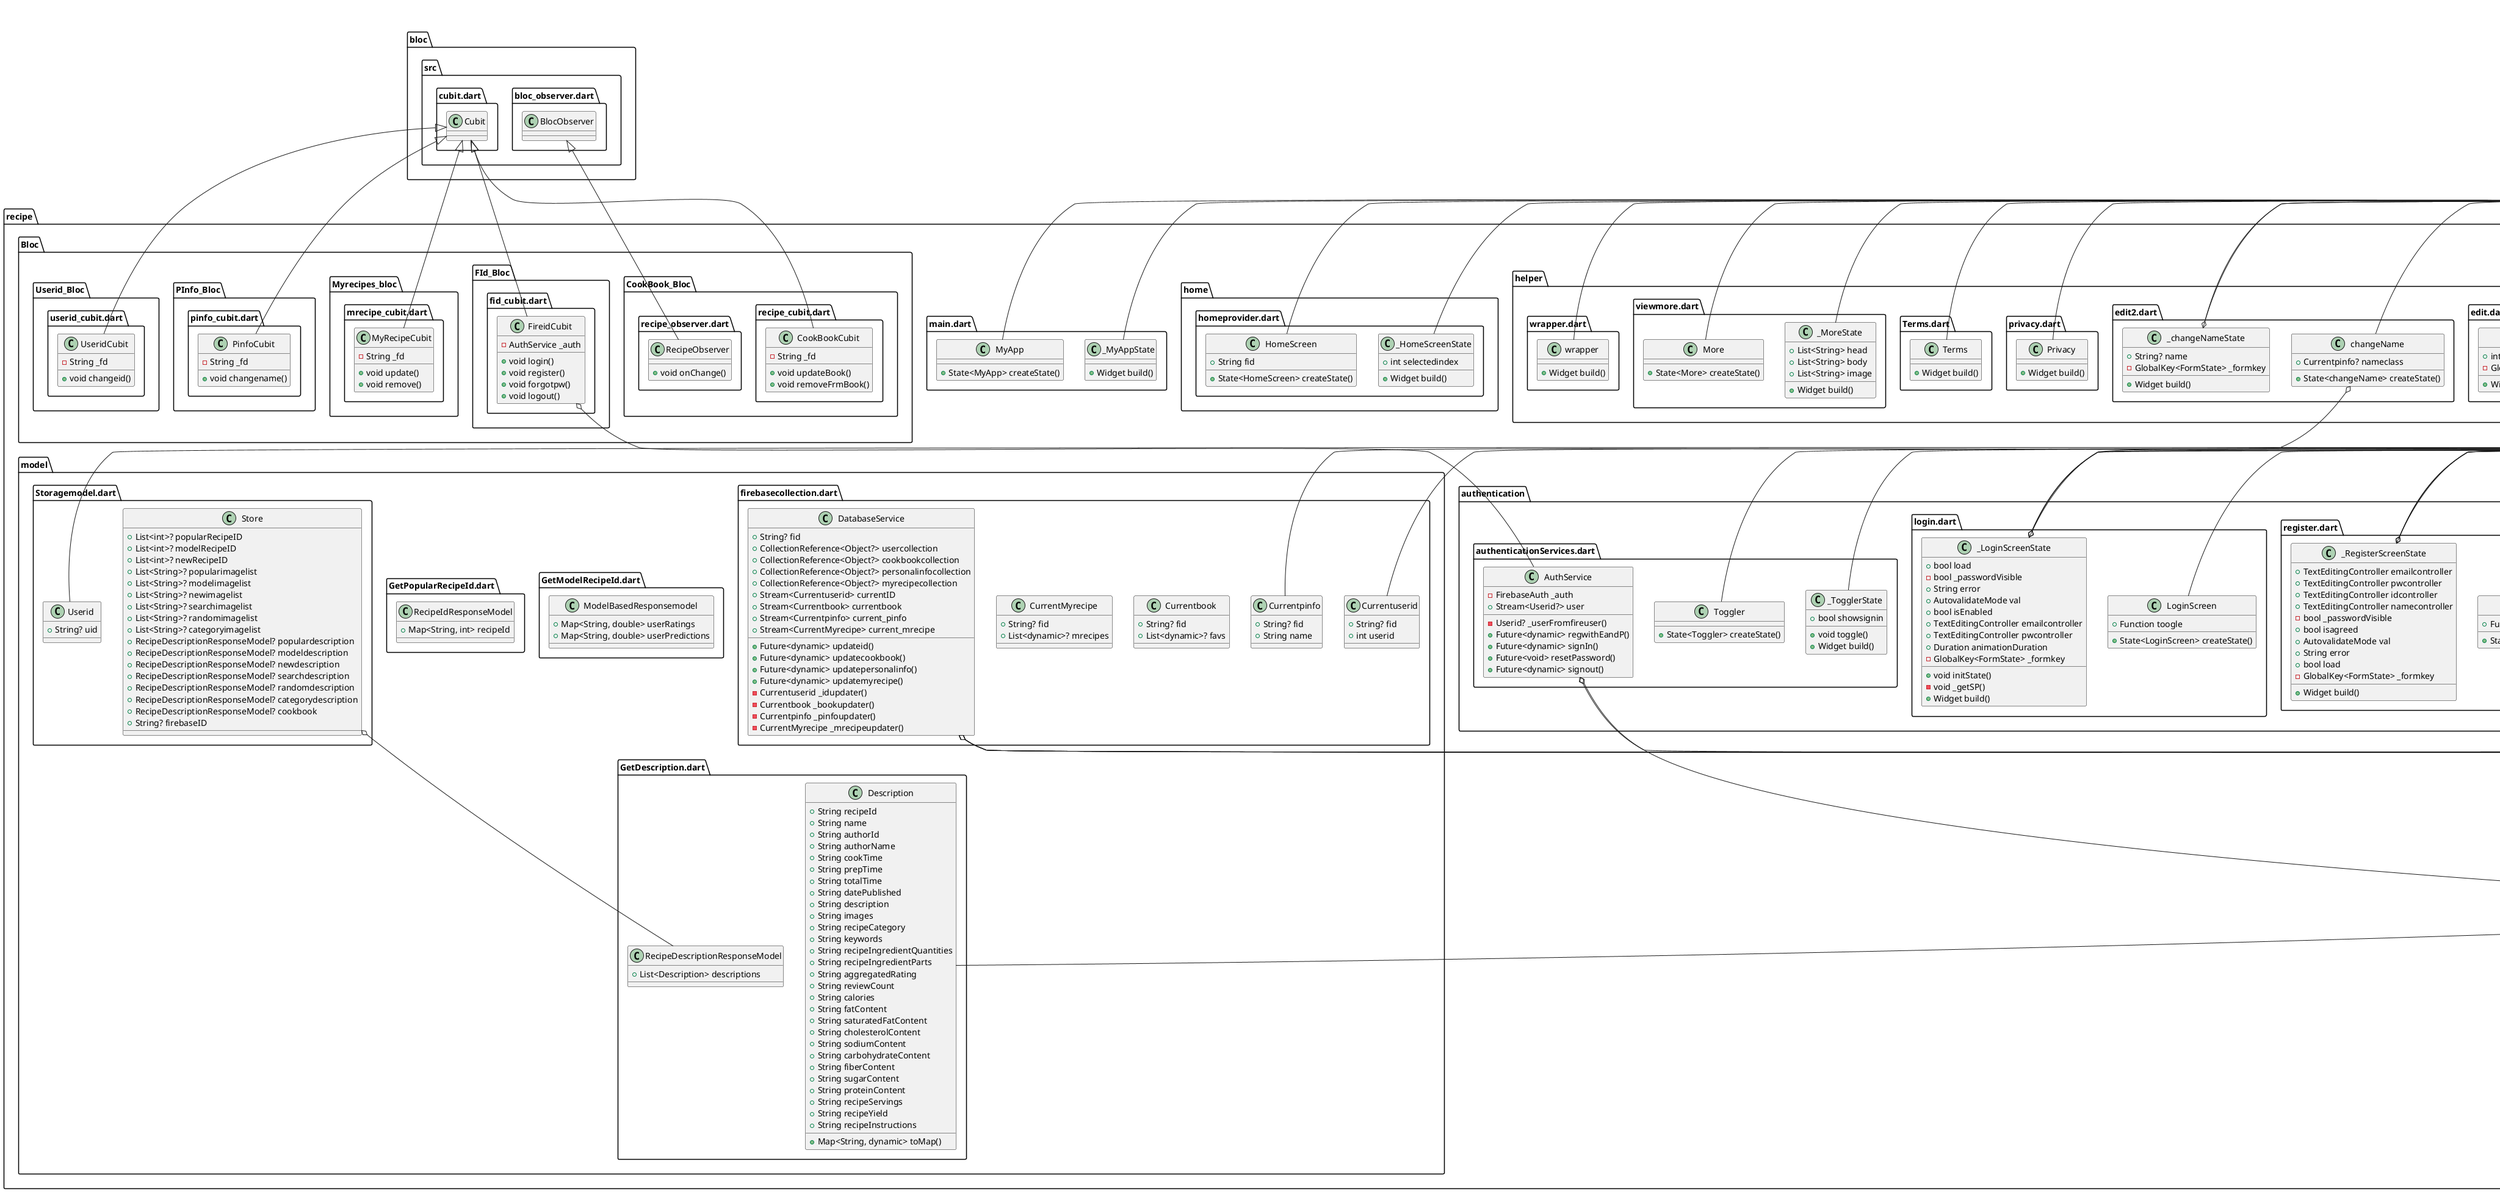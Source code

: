 @startuml
set namespaceSeparator ::

class "recipe::API::API_connection.dart::APIService" {
  +Future<RecipeIdResponseModel?> get_recipe_id()
  +Future<ModelBasedResponsemodel?> get_recipe_id2()
  +Future<NewRecipeResponseModel?> get_recipe_id3()
  +Future<RecipeDescriptionResponseModel?> getdescription()
  +Future<Map<dynamic, dynamic>> getSearchResults()
  +Future<Map<dynamic, dynamic>> getcategoryrecipes()
}

class "recipe::authentication::authenticationServices.dart::Toggler" {
  +State<Toggler> createState()
}

"flutter::src::widgets::framework.dart::StatefulWidget" <|-- "recipe::authentication::authenticationServices.dart::Toggler"

class "recipe::authentication::authenticationServices.dart::_TogglerState" {
  +bool showsignin
  +void toggle()
  +Widget build()
}

"flutter::src::widgets::framework.dart::State" <|-- "recipe::authentication::authenticationServices.dart::_TogglerState"

class "recipe::authentication::authenticationServices.dart::AuthService" {
  -FirebaseAuth _auth
  +Stream<Userid?> user
  -Userid? _userFromfireuser()
  +Future<dynamic> regwithEandP()
  +Future<dynamic> signIn()
  +Future<void> resetPassword()
  +Future<dynamic> signout()
}

"recipe::authentication::authenticationServices.dart::AuthService" o-- "firebase_auth::firebase_auth.dart::FirebaseAuth"
"recipe::authentication::authenticationServices.dart::AuthService" o-- "dart::async::Stream<Userid>"

class "recipe::authentication::forgot_password.dart::Otp" {
  +String email
  +_OtpState createState()
}

"flutter::src::widgets::framework.dart::StatefulWidget" <|-- "recipe::authentication::forgot_password.dart::Otp"

class "recipe::authentication::forgot_password.dart::_OtpState" {
  +Widget build()
  -Widget _textFieldOTP()
}

"flutter::src::widgets::framework.dart::State" <|-- "recipe::authentication::forgot_password.dart::_OtpState"

class "recipe::authentication::login.dart::LoginScreen" {
  +Function toogle
  +State<LoginScreen> createState()
}

"flutter::src::widgets::framework.dart::StatefulWidget" <|-- "recipe::authentication::login.dart::LoginScreen"

class "recipe::authentication::login.dart::_LoginScreenState" {
  +bool load
  -bool _passwordVisible
  +String error
  +AutovalidateMode val
  +bool isEnabled
  +TextEditingController emailcontroller
  +TextEditingController pwcontroller
  +Duration animationDuration
  -GlobalKey<FormState> _formkey
  +void initState()
  -void _getSP()
  +Widget build()
}

"recipe::authentication::login.dart::_LoginScreenState" o-- "flutter::src::widgets::form.dart::AutovalidateMode"
"recipe::authentication::login.dart::_LoginScreenState" o-- "flutter::src::widgets::editable_text.dart::TextEditingController"
"recipe::authentication::login.dart::_LoginScreenState" o-- "flutter::src::widgets::framework.dart::GlobalKey<FormState>"
"flutter::src::widgets::framework.dart::State" <|-- "recipe::authentication::login.dart::_LoginScreenState"

class "recipe::authentication::register.dart::RegisterScreen" {
  +Function toogle
  +State<RegisterScreen> createState()
}

"flutter::src::widgets::framework.dart::StatefulWidget" <|-- "recipe::authentication::register.dart::RegisterScreen"

class "recipe::authentication::register.dart::_RegisterScreenState" {
  +TextEditingController emailcontroller
  +TextEditingController pwcontroller
  +TextEditingController idcontroller
  +TextEditingController namecontroller
  -bool _passwordVisible
  +bool isagreed
  +AutovalidateMode val
  +String error
  +bool load
  -GlobalKey<FormState> _formkey
  +Widget build()
}

"recipe::authentication::register.dart::_RegisterScreenState" o-- "flutter::src::widgets::editable_text.dart::TextEditingController"
"recipe::authentication::register.dart::_RegisterScreenState" o-- "flutter::src::widgets::form.dart::AutovalidateMode"
"recipe::authentication::register.dart::_RegisterScreenState" o-- "flutter::src::widgets::framework.dart::GlobalKey<FormState>"
"flutter::src::widgets::framework.dart::State" <|-- "recipe::authentication::register.dart::_RegisterScreenState"

class "recipe::Bloc::CookBook_Bloc::recipe_cubit.dart::CookBookCubit" {
  -String _fd
  +void updateBook()
  +void removeFrmBook()
}

"bloc::src::cubit.dart::Cubit" <|-- "recipe::Bloc::CookBook_Bloc::recipe_cubit.dart::CookBookCubit"

class "recipe::Bloc::CookBook_Bloc::recipe_observer.dart::RecipeObserver" {
  +void onChange()
}

"bloc::src::bloc_observer.dart::BlocObserver" <|-- "recipe::Bloc::CookBook_Bloc::recipe_observer.dart::RecipeObserver"

class "recipe::Bloc::FId_Bloc::fid_cubit.dart::FireidCubit" {
  -AuthService _auth
  +void login()
  +void register()
  +void forgotpw()
  +void logout()
}

"recipe::Bloc::FId_Bloc::fid_cubit.dart::FireidCubit" o-- "recipe::authentication::authenticationServices.dart::AuthService"
"bloc::src::cubit.dart::Cubit" <|-- "recipe::Bloc::FId_Bloc::fid_cubit.dart::FireidCubit"

class "recipe::Bloc::Myrecipes_bloc::mrecipe_cubit.dart::MyRecipeCubit" {
  -String _fd
  +void update()
  +void remove()
}

"bloc::src::cubit.dart::Cubit" <|-- "recipe::Bloc::Myrecipes_bloc::mrecipe_cubit.dart::MyRecipeCubit"

class "recipe::Bloc::PInfo_Bloc::pinfo_cubit.dart::PinfoCubit" {
  -String _fd
  +void changename()
}

"bloc::src::cubit.dart::Cubit" <|-- "recipe::Bloc::PInfo_Bloc::pinfo_cubit.dart::PinfoCubit"

class "recipe::Bloc::Userid_Bloc::userid_cubit.dart::UseridCubit" {
  -String _fd
  +void changeid()
}

"bloc::src::cubit.dart::Cubit" <|-- "recipe::Bloc::Userid_Bloc::userid_cubit.dart::UseridCubit"

class "recipe::customwidgets::myrecipeimage.dart::CustomImageFormField" {
}

"flutter::src::widgets::form.dart::FormField" <|-- "recipe::customwidgets::myrecipeimage.dart::CustomImageFormField"

class "recipe::customwidgets::myrecipetextfield.dart::CustomField" {
  +AutovalidateMode val
  +String Name
  +TextEditingController controller
  +State<CustomField> createState()
}

"recipe::customwidgets::myrecipetextfield.dart::CustomField" o-- "flutter::src::widgets::form.dart::AutovalidateMode"
"recipe::customwidgets::myrecipetextfield.dart::CustomField" o-- "flutter::src::widgets::editable_text.dart::TextEditingController"
"flutter::src::widgets::framework.dart::StatefulWidget" <|-- "recipe::customwidgets::myrecipetextfield.dart::CustomField"

class "recipe::customwidgets::myrecipetextfield.dart::_CustomFieldState" {
  +Widget build()
}

"flutter::src::widgets::framework.dart::State" <|-- "recipe::customwidgets::myrecipetextfield.dart::_CustomFieldState"

class "recipe::helper::aboutapp.dart::About" {
  +Widget build()
}

"flutter::src::widgets::framework.dart::StatelessWidget" <|-- "recipe::helper::aboutapp.dart::About"

class "recipe::helper::edit.dart::changeid" {
  +Currentuserid? idclass
  +State<changeid> createState()
}

"recipe::helper::edit.dart::changeid" o-- "recipe::model::firebasecollection.dart::Currentuserid"
"flutter::src::widgets::framework.dart::StatefulWidget" <|-- "recipe::helper::edit.dart::changeid"

class "recipe::helper::edit.dart::_changeidState" {
  +int? id
  -GlobalKey<FormState> _formkey
  +Widget build()
}

"recipe::helper::edit.dart::_changeidState" o-- "flutter::src::widgets::framework.dart::GlobalKey<FormState>"
"flutter::src::widgets::framework.dart::State" <|-- "recipe::helper::edit.dart::_changeidState"

class "recipe::helper::edit2.dart::changeName" {
  +Currentpinfo? nameclass
  +State<changeName> createState()
}

"recipe::helper::edit2.dart::changeName" o-- "recipe::model::firebasecollection.dart::Currentpinfo"
"flutter::src::widgets::framework.dart::StatefulWidget" <|-- "recipe::helper::edit2.dart::changeName"

class "recipe::helper::edit2.dart::_changeNameState" {
  +String? name
  -GlobalKey<FormState> _formkey
  +Widget build()
}

"recipe::helper::edit2.dart::_changeNameState" o-- "flutter::src::widgets::framework.dart::GlobalKey<FormState>"
"flutter::src::widgets::framework.dart::State" <|-- "recipe::helper::edit2.dart::_changeNameState"

class "recipe::helper::privacy.dart::Privacy" {
  +Widget build()
}

"flutter::src::widgets::framework.dart::StatelessWidget" <|-- "recipe::helper::privacy.dart::Privacy"

class "recipe::helper::Terms.dart::Terms" {
  +Widget build()
}

"flutter::src::widgets::framework.dart::StatelessWidget" <|-- "recipe::helper::Terms.dart::Terms"

class "recipe::helper::viewmore.dart::More" {
  +State<More> createState()
}

"flutter::src::widgets::framework.dart::StatefulWidget" <|-- "recipe::helper::viewmore.dart::More"

class "recipe::helper::viewmore.dart::_MoreState" {
  +List<String> head
  +List<String> body
  +List<String> image
  +Widget build()
}

"flutter::src::widgets::framework.dart::State" <|-- "recipe::helper::viewmore.dart::_MoreState"

class "recipe::helper::wrapper.dart::wrapper" {
  +Widget build()
}

"flutter::src::widgets::framework.dart::StatelessWidget" <|-- "recipe::helper::wrapper.dart::wrapper"

class "recipe::home::homeprovider.dart::HomeScreen" {
  +String fid
  +State<HomeScreen> createState()
}

"flutter::src::widgets::framework.dart::StatefulWidget" <|-- "recipe::home::homeprovider.dart::HomeScreen"

class "recipe::home::homeprovider.dart::_HomeScreenState" {
  +int selectedindex
  +Widget build()
}

"flutter::src::widgets::framework.dart::State" <|-- "recipe::home::homeprovider.dart::_HomeScreenState"

class "recipe::main.dart::MyApp" {
  +State<MyApp> createState()
}

"flutter::src::widgets::framework.dart::StatefulWidget" <|-- "recipe::main.dart::MyApp"

class "recipe::main.dart::_MyAppState" {
  +Widget build()
}

"flutter::src::widgets::framework.dart::State" <|-- "recipe::main.dart::_MyAppState"

class "recipe::model::firebasecollection.dart::Currentuserid" {
  +String? fid
  +int userid
}

class "recipe::model::firebasecollection.dart::Currentbook" {
  +String? fid
  +List<dynamic>? favs
}

class "recipe::model::firebasecollection.dart::Currentpinfo" {
  +String? fid
  +String name
}

class "recipe::model::firebasecollection.dart::CurrentMyrecipe" {
  +String? fid
  +List<dynamic>? mrecipes
}

class "recipe::model::firebasecollection.dart::DatabaseService" {
  +String? fid
  +CollectionReference<Object?> usercollection
  +CollectionReference<Object?> cookbookcollection
  +CollectionReference<Object?> personalinfocollection
  +CollectionReference<Object?> myrecipecollection
  +Stream<Currentuserid> currentID
  +Stream<Currentbook> currentbook
  +Stream<Currentpinfo> current_pinfo
  +Stream<CurrentMyrecipe> current_mrecipe
  +Future<dynamic> updateid()
  +Future<dynamic> updatecookbook()
  +Future<dynamic> updatepersonalinfo()
  +Future<dynamic> updatemyrecipe()
  -Currentuserid _idupdater()
  -Currentbook _bookupdater()
  -Currentpinfo _pinfoupdater()
  -CurrentMyrecipe _mrecipeupdater()
}

"recipe::model::firebasecollection.dart::DatabaseService" o-- "cloud_firestore::cloud_firestore.dart::CollectionReference<Object>"
"recipe::model::firebasecollection.dart::DatabaseService" o-- "dart::async::Stream<Currentuserid>"
"recipe::model::firebasecollection.dart::DatabaseService" o-- "dart::async::Stream<Currentbook>"
"recipe::model::firebasecollection.dart::DatabaseService" o-- "dart::async::Stream<Currentpinfo>"
"recipe::model::firebasecollection.dart::DatabaseService" o-- "dart::async::Stream<CurrentMyrecipe>"

class "recipe::model::GetDescription.dart::RecipeDescriptionResponseModel" {
  +List<Description> descriptions
}

class "recipe::model::GetDescription.dart::Description" {
  +String recipeId
  +String name
  +String authorId
  +String authorName
  +String cookTime
  +String prepTime
  +String totalTime
  +String datePublished
  +String description
  +String images
  +String recipeCategory
  +String keywords
  +String recipeIngredientQuantities
  +String recipeIngredientParts
  +String aggregatedRating
  +String reviewCount
  +String calories
  +String fatContent
  +String saturatedFatContent
  +String cholesterolContent
  +String sodiumContent
  +String carbohydrateContent
  +String fiberContent
  +String sugarContent
  +String proteinContent
  +String recipeServings
  +String recipeYield
  +String recipeInstructions
  +Map<String, dynamic> toMap()
}

class "recipe::model::GetModelRecipeId.dart::ModelBasedResponsemodel" {
  +Map<String, double> userRatings
  +Map<String, double> userPredictions
}

class "recipe::model::GetPopularRecipeId.dart::RecipeIdResponseModel" {
  +Map<String, int> recipeId
}

class "recipe::model::Storagemodel.dart::Store" {
  +List<int>? popularRecipeID
  +List<int>? modelRecipeID
  +List<int>? newRecipeID
  +List<String>? popularimagelist
  +List<String>? modelimagelist
  +List<String>? newimagelist
  +List<String>? searchimagelist
  +List<String>? randomimagelist
  +List<String>? categoryimagelist
  +RecipeDescriptionResponseModel? populardescription
  +RecipeDescriptionResponseModel? modeldescription
  +RecipeDescriptionResponseModel? newdescription
  +RecipeDescriptionResponseModel? searchdescription
  +RecipeDescriptionResponseModel? randomdescription
  +RecipeDescriptionResponseModel? categorydescription
  +RecipeDescriptionResponseModel? cookbook
  +String? firebaseID
}

"recipe::model::Storagemodel.dart::Store" o-- "recipe::model::GetDescription.dart::RecipeDescriptionResponseModel"

class "recipe::model::Storagemodel.dart::Userid" {
  +String? uid
}

"flutter::src::foundation::change_notifier.dart::ChangeNotifier" <|-- "recipe::model::Storagemodel.dart::Userid"

class "recipe::pages::addRecipe.dart::AddRecipes" {
  +State<AddRecipes> createState()
}

"flutter::src::widgets::framework.dart::StatefulWidget" <|-- "recipe::pages::addRecipe.dart::AddRecipes"

class "recipe::pages::addRecipe.dart::_AddRecipesState" {
  +AutovalidateMode val
  -GlobalKey<FormState> _formkey
  +TextEditingController namecontroller
  +TextEditingController Descriptioncontroller
  +TextEditingController Imagecontroller
  +TextEditingController Servingscontroller
  +TextEditingController PrepTimecontroller
  +TextEditingController CookTimecontroller
  +TextEditingController Ingredientscontroller
  +TextEditingController Instructionscontroller
  +File? image
  +Widget build()
}

"recipe::pages::addRecipe.dart::_AddRecipesState" o-- "flutter::src::widgets::form.dart::AutovalidateMode"
"recipe::pages::addRecipe.dart::_AddRecipesState" o-- "flutter::src::widgets::framework.dart::GlobalKey<FormState>"
"recipe::pages::addRecipe.dart::_AddRecipesState" o-- "flutter::src::widgets::editable_text.dart::TextEditingController"
"recipe::pages::addRecipe.dart::_AddRecipesState" o-- "dart::io::File"
"flutter::src::widgets::framework.dart::State" <|-- "recipe::pages::addRecipe.dart::_AddRecipesState"

class "recipe::pages::category.dart::Rcategory" {
  +String cat
  +String fid
  +State<Rcategory> createState()
}

"flutter::src::widgets::framework.dart::StatefulWidget" <|-- "recipe::pages::category.dart::Rcategory"

class "recipe::pages::category.dart::_RcategoryState" {
  +Future<Store>? future
  +void initState()
  +Widget build()
}

"flutter::src::widgets::framework.dart::State" <|-- "recipe::pages::category.dart::_RcategoryState"

class "recipe::pages::cookBook.dart::CookBook" {
  +String fid
  +State<CookBook> createState()
}

"flutter::src::widgets::framework.dart::StatefulWidget" <|-- "recipe::pages::cookBook.dart::CookBook"

class "recipe::pages::cookBook.dart::_CookBookState" {
  +Widget build()
}

"flutter::src::widgets::framework.dart::State" <|-- "recipe::pages::cookBook.dart::_CookBookState"

class "recipe::pages::detail.dart::Details" {
  +Description store
  +String img
  +State<Details> createState()
}

"recipe::pages::detail.dart::Details" o-- "recipe::model::GetDescription.dart::Description"
"flutter::src::widgets::framework.dart::StatefulWidget" <|-- "recipe::pages::detail.dart::Details"

class "recipe::pages::detail.dart::_DetailsState" {
  -bool _showText
  +Widget build()
}

"flutter::src::widgets::framework.dart::State" <|-- "recipe::pages::detail.dart::_DetailsState"
"flutter::src::widgets::ticker_provider.dart::TickerProviderStateMixin" <|-- "recipe::pages::detail.dart::_DetailsState"

class "recipe::pages::home.dart::Home" {
  +String fid
  +State<Home> createState()
}

"flutter::src::widgets::framework.dart::StatefulWidget" <|-- "recipe::pages::home.dart::Home"

class "recipe::pages::home.dart::_HomeState" {
  +Future<Store>? future
  +List<String> category
  +bool wantKeepAlive
  +void initState()
  +Widget build()
}

"flutter::src::widgets::framework.dart::State" <|-- "recipe::pages::home.dart::_HomeState"
"flutter::src::widgets::ticker_provider.dart::TickerProviderStateMixin" <|-- "recipe::pages::home.dart::_HomeState"
"flutter::src::widgets::automatic_keep_alive.dart::AutomaticKeepAliveClientMixin" <|-- "recipe::pages::home.dart::_HomeState"

class "recipe::pages::MyRecipes.dart::MyRecipes" {
  +String fid
  +State<MyRecipes> createState()
}

"flutter::src::widgets::framework.dart::StatefulWidget" <|-- "recipe::pages::MyRecipes.dart::MyRecipes"

class "recipe::pages::MyRecipes.dart::_MyRecipesState" {
  +Widget build()
}

"flutter::src::widgets::framework.dart::State" <|-- "recipe::pages::MyRecipes.dart::_MyRecipesState"

class "recipe::pages::profile.dart::ProfileScreen" {
  +String fid
  +State<ProfileScreen> createState()
}

"flutter::src::widgets::framework.dart::StatefulWidget" <|-- "recipe::pages::profile.dart::ProfileScreen"

class "recipe::pages::profile.dart::_ProfileScreenState" {
  +String id
  +Widget build()
}

"flutter::src::widgets::framework.dart::State" <|-- "recipe::pages::profile.dart::_ProfileScreenState"

class "recipe::pages::search.dart::Search" {
  +String fid
  +State<Search> createState()
}

"flutter::src::widgets::framework.dart::StatefulWidget" <|-- "recipe::pages::search.dart::Search"

class "recipe::pages::search.dart::_SearchState" {
  +TextEditingController editingController
  -List<String> _searchHistory
  -String _searchQuery
  +Future<Store>? future
  +bool wantKeepAlive
  +Widget build()
}

"recipe::pages::search.dart::_SearchState" o-- "flutter::src::widgets::editable_text.dart::TextEditingController"
"flutter::src::widgets::framework.dart::State" <|-- "recipe::pages::search.dart::_SearchState"
"flutter::src::widgets::automatic_keep_alive.dart::AutomaticKeepAliveClientMixin" <|-- "recipe::pages::search.dart::_SearchState"

class "recipe::Splash::loading.dart::Loading" {
  +Widget build()
}

"flutter::src::widgets::framework.dart::StatelessWidget" <|-- "recipe::Splash::loading.dart::Loading"


@enduml
